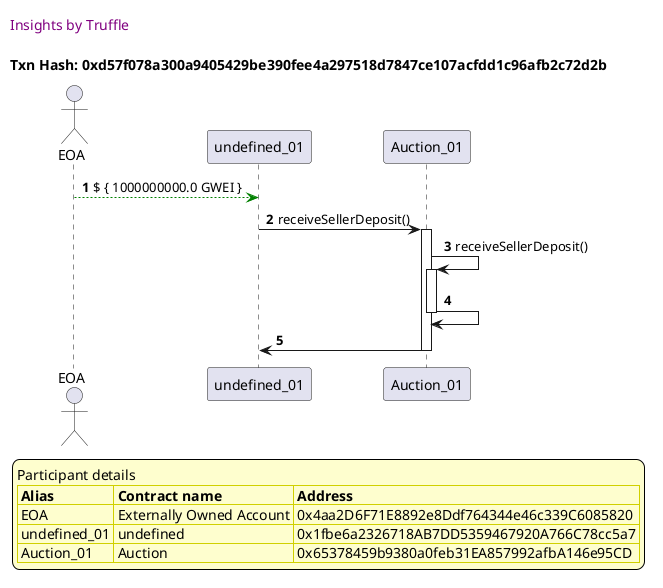 

@startuml

autonumber
skinparam legendBackgroundColor #FEFECE

<style>
      header {
        HorizontalAlignment left
        FontColor purple
        FontSize 14
        Padding 10
      }
    </style>

header Insights by Truffle

title Txn Hash: 0xd57f078a300a9405429be390fee4a297518d7847ce107acfdd1c96afb2c72d2b


actor EOA as "EOA"
participant undefined_01 as "undefined_01"
participant Auction_01 as "Auction_01"

"EOA" -[#green]-> "undefined_01" : $ { 1000000000.0 GWEI }
"undefined_01" -> "Auction_01" ++: receiveSellerDeposit()
"Auction_01" -> "Auction_01" ++: receiveSellerDeposit()
"Auction_01" -> "Auction_01" --: 
"Auction_01" -> "undefined_01" --: 

legend
Participant details
<#FEFECE,#D0D000>|= Alias |= Contract name |= Address |
<#FEFECE>| EOA | Externally Owned Account | 0x4aa2D6F71E8892e8Ddf764344e46c339C6085820 |
<#FEFECE>| undefined_01 | undefined | 0x1fbe6a2326718AB7DD5359467920A766C78cc5a7 |
<#FEFECE>| Auction_01 | Auction | 0x65378459b9380a0feb31EA857992afbA146e95CD |
endlegend

@enduml